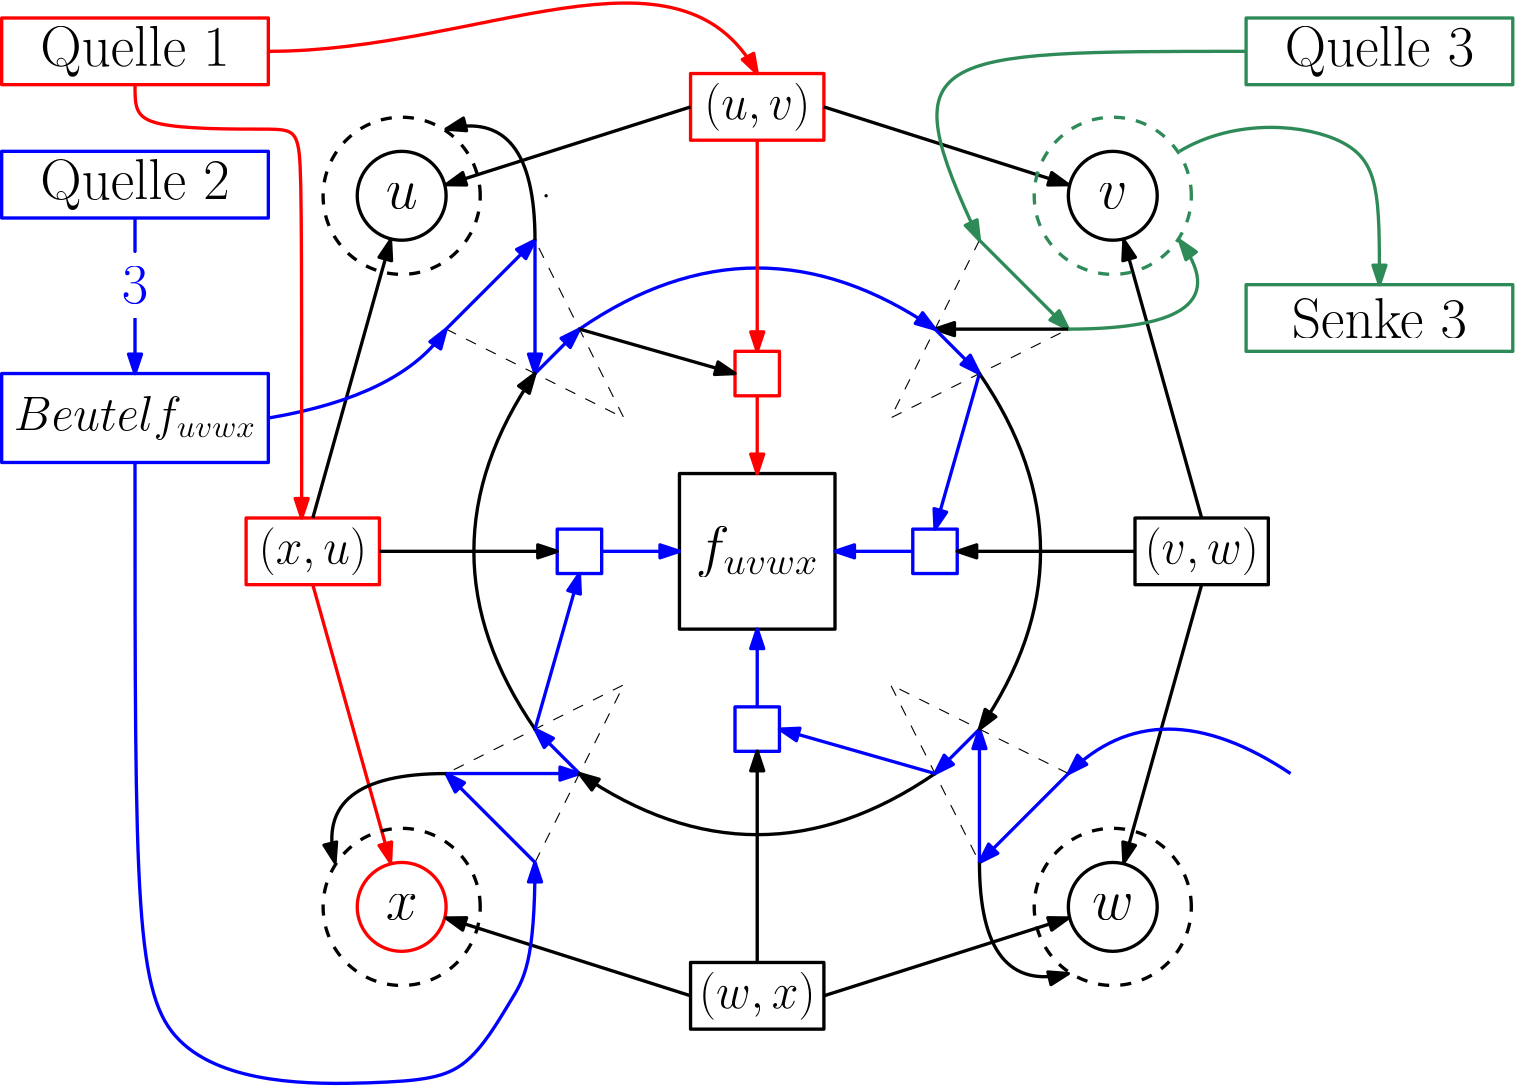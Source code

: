 <?xml version="1.0"?>
<!DOCTYPE ipe SYSTEM "ipe.dtd">
<ipe version="70206" creator="Ipe 7.2.7">
<info created="D:20190527180651" modified="D:20190527195641"/>
<ipestyle name="basic">
<symbol name="arrow/arc(spx)">
<path stroke="sym-stroke" fill="sym-stroke" pen="sym-pen">
0 0 m
-1 0.333 l
-1 -0.333 l
h
</path>
</symbol>
<symbol name="arrow/farc(spx)">
<path stroke="sym-stroke" fill="white" pen="sym-pen">
0 0 m
-1 0.333 l
-1 -0.333 l
h
</path>
</symbol>
<symbol name="arrow/ptarc(spx)">
<path stroke="sym-stroke" fill="sym-stroke" pen="sym-pen">
0 0 m
-1 0.333 l
-0.8 0 l
-1 -0.333 l
h
</path>
</symbol>
<symbol name="arrow/fptarc(spx)">
<path stroke="sym-stroke" fill="white" pen="sym-pen">
0 0 m
-1 0.333 l
-0.8 0 l
-1 -0.333 l
h
</path>
</symbol>
<symbol name="mark/circle(sx)" transformations="translations">
<path fill="sym-stroke">
0.6 0 0 0.6 0 0 e
0.4 0 0 0.4 0 0 e
</path>
</symbol>
<symbol name="mark/disk(sx)" transformations="translations">
<path fill="sym-stroke">
0.6 0 0 0.6 0 0 e
</path>
</symbol>
<symbol name="mark/fdisk(sfx)" transformations="translations">
<group>
<path fill="sym-fill">
0.5 0 0 0.5 0 0 e
</path>
<path fill="sym-stroke" fillrule="eofill">
0.6 0 0 0.6 0 0 e
0.4 0 0 0.4 0 0 e
</path>
</group>
</symbol>
<symbol name="mark/box(sx)" transformations="translations">
<path fill="sym-stroke" fillrule="eofill">
-0.6 -0.6 m
0.6 -0.6 l
0.6 0.6 l
-0.6 0.6 l
h
-0.4 -0.4 m
0.4 -0.4 l
0.4 0.4 l
-0.4 0.4 l
h
</path>
</symbol>
<symbol name="mark/square(sx)" transformations="translations">
<path fill="sym-stroke">
-0.6 -0.6 m
0.6 -0.6 l
0.6 0.6 l
-0.6 0.6 l
h
</path>
</symbol>
<symbol name="mark/fsquare(sfx)" transformations="translations">
<group>
<path fill="sym-fill">
-0.5 -0.5 m
0.5 -0.5 l
0.5 0.5 l
-0.5 0.5 l
h
</path>
<path fill="sym-stroke" fillrule="eofill">
-0.6 -0.6 m
0.6 -0.6 l
0.6 0.6 l
-0.6 0.6 l
h
-0.4 -0.4 m
0.4 -0.4 l
0.4 0.4 l
-0.4 0.4 l
h
</path>
</group>
</symbol>
<symbol name="mark/cross(sx)" transformations="translations">
<group>
<path fill="sym-stroke">
-0.43 -0.57 m
0.57 0.43 l
0.43 0.57 l
-0.57 -0.43 l
h
</path>
<path fill="sym-stroke">
-0.43 0.57 m
0.57 -0.43 l
0.43 -0.57 l
-0.57 0.43 l
h
</path>
</group>
</symbol>
<symbol name="arrow/fnormal(spx)">
<path stroke="sym-stroke" fill="white" pen="sym-pen">
0 0 m
-1 0.333 l
-1 -0.333 l
h
</path>
</symbol>
<symbol name="arrow/pointed(spx)">
<path stroke="sym-stroke" fill="sym-stroke" pen="sym-pen">
0 0 m
-1 0.333 l
-0.8 0 l
-1 -0.333 l
h
</path>
</symbol>
<symbol name="arrow/fpointed(spx)">
<path stroke="sym-stroke" fill="white" pen="sym-pen">
0 0 m
-1 0.333 l
-0.8 0 l
-1 -0.333 l
h
</path>
</symbol>
<symbol name="arrow/linear(spx)">
<path stroke="sym-stroke" pen="sym-pen">
-1 0.333 m
0 0 l
-1 -0.333 l
</path>
</symbol>
<symbol name="arrow/fdouble(spx)">
<path stroke="sym-stroke" fill="white" pen="sym-pen">
0 0 m
-1 0.333 l
-1 -0.333 l
h
-1 0 m
-2 0.333 l
-2 -0.333 l
h
</path>
</symbol>
<symbol name="arrow/double(spx)">
<path stroke="sym-stroke" fill="sym-stroke" pen="sym-pen">
0 0 m
-1 0.333 l
-1 -0.333 l
h
-1 0 m
-2 0.333 l
-2 -0.333 l
h
</path>
</symbol>
<pen name="heavier" value="0.8"/>
<pen name="fat" value="1.2"/>
<pen name="ultrafat" value="2"/>
<symbolsize name="large" value="5"/>
<symbolsize name="small" value="2"/>
<symbolsize name="tiny" value="1.1"/>
<arrowsize name="large" value="10"/>
<arrowsize name="small" value="5"/>
<arrowsize name="tiny" value="3"/>
<color name="red" value="1 0 0"/>
<color name="green" value="0 1 0"/>
<color name="blue" value="0 0 1"/>
<color name="yellow" value="1 1 0"/>
<color name="orange" value="1 0.647 0"/>
<color name="gold" value="1 0.843 0"/>
<color name="purple" value="0.627 0.125 0.941"/>
<color name="gray" value="0.745"/>
<color name="brown" value="0.647 0.165 0.165"/>
<color name="navy" value="0 0 0.502"/>
<color name="pink" value="1 0.753 0.796"/>
<color name="seagreen" value="0.18 0.545 0.341"/>
<color name="turquoise" value="0.251 0.878 0.816"/>
<color name="violet" value="0.933 0.51 0.933"/>
<color name="darkblue" value="0 0 0.545"/>
<color name="darkcyan" value="0 0.545 0.545"/>
<color name="darkgray" value="0.663"/>
<color name="darkgreen" value="0 0.392 0"/>
<color name="darkmagenta" value="0.545 0 0.545"/>
<color name="darkorange" value="1 0.549 0"/>
<color name="darkred" value="0.545 0 0"/>
<color name="lightblue" value="0.678 0.847 0.902"/>
<color name="lightcyan" value="0.878 1 1"/>
<color name="lightgray" value="0.827"/>
<color name="lightgreen" value="0.565 0.933 0.565"/>
<color name="lightyellow" value="1 1 0.878"/>
<dashstyle name="dashed" value="[4] 0"/>
<dashstyle name="dotted" value="[1 3] 0"/>
<dashstyle name="dash dotted" value="[4 2 1 2] 0"/>
<dashstyle name="dash dot dotted" value="[4 2 1 2 1 2] 0"/>
<textsize name="large" value="\large"/>
<textsize name="Large" value="\Large"/>
<textsize name="LARGE" value="\LARGE"/>
<textsize name="huge" value="\huge"/>
<textsize name="Huge" value="\Huge"/>
<textsize name="small" value="\small"/>
<textsize name="footnote" value="\footnotesize"/>
<textsize name="tiny" value="\tiny"/>
<textstyle name="center" begin="\begin{center}" end="\end{center}"/>
<textstyle name="itemize" begin="\begin{itemize}" end="\end{itemize}"/>
<textstyle name="item" begin="\begin{itemize}\item{}" end="\end{itemize}"/>
<gridsize name="4 pts" value="4"/>
<gridsize name="8 pts (~3 mm)" value="8"/>
<gridsize name="16 pts (~6 mm)" value="16"/>
<gridsize name="32 pts (~12 mm)" value="32"/>
<gridsize name="10 pts (~3.5 mm)" value="10"/>
<gridsize name="20 pts (~7 mm)" value="20"/>
<gridsize name="14 pts (~5 mm)" value="14"/>
<gridsize name="28 pts (~10 mm)" value="28"/>
<gridsize name="56 pts (~20 mm)" value="56"/>
<anglesize name="90 deg" value="90"/>
<anglesize name="60 deg" value="60"/>
<anglesize name="45 deg" value="45"/>
<anglesize name="30 deg" value="30"/>
<anglesize name="22.5 deg" value="22.5"/>
<opacity name="10%" value="0.1"/>
<opacity name="30%" value="0.3"/>
<opacity name="50%" value="0.5"/>
<opacity name="75%" value="0.75"/>
<tiling name="falling" angle="-60" step="4" width="1"/>
<tiling name="rising" angle="30" step="4" width="1"/>
</ipestyle>
<page>
<layer name="alpha"/>
<view layers="alpha" active="alpha"/>
<text layer="alpha" matrix="1 0 0 1 -32 100" transformations="translations" pos="96 672" stroke="black" type="label" width="68.253" height="14.348" depth="4.02" halign="center" valign="center" size="huge">Quelle 2</text>
<text matrix="1 0 0 1 416 164" transformations="translations" pos="96 656" stroke="black" type="label" width="68.253" height="14.348" depth="4.02" halign="center" valign="center" size="huge">Quelle 3</text>
<text matrix="1 0 0 1 -16 68" transformations="translations" pos="528 656" stroke="black" type="label" width="63.095" height="14.349" depth="0" halign="center" valign="center" size="huge">Senke 3</text>
<path matrix="1 0 0 1 -32 84" stroke="blue" pen="fat">
48 700 m
48 676 l
144 676 l
144 700 l
h
</path>
<path matrix="1 0 0 1 416 164" stroke="seagreen" pen="fat">
48 668 m
48 644 l
144 644 l
144 668 l
h
</path>
<path matrix="1 0 0 1 -16 68" stroke="seagreen" pen="fat">
480 668 m
480 644 l
576 644 l
576 668 l
h
</path>
<text matrix="1 0 0 1 -32 148" transformations="translations" pos="96 672" stroke="black" type="label" width="68.253" height="14.348" depth="4.02" halign="center" valign="center" size="huge">Quelle 1</text>
<path matrix="1 0 0 1 -32 132" stroke="red" pen="fat">
48 700 m
48 676 l
144 676 l
144 700 l
h
</path>
<text transformations="translations" pos="288 800" stroke="black" type="label" width="38.106" height="12.896" depth="4.29" halign="center" valign="center" size="LARGE" style="math">(u,v)</text>
<text transformations="translations" pos="448 640" stroke="black" type="label" width="41.025" height="12.896" depth="4.29" halign="center" valign="center" size="LARGE" style="math">(v,w)</text>
<text transformations="translations" pos="288 480" stroke="black" type="label" width="41.837" height="12.896" depth="4.29" halign="center" valign="center" size="LARGE" style="math">(w,x)</text>
<text transformations="translations" pos="128 640" stroke="black" type="label" width="38.918" height="12.896" depth="4.29" halign="center" valign="center" size="LARGE" style="math">(x,u)</text>
<text transformations="translations" pos="160 768" stroke="black" type="label" width="11.515" height="8.896" depth="0" halign="center" valign="center" size="huge" style="math">u</text>
<text transformations="translations" pos="160 512" stroke="black" type="label" width="11.497" height="8.896" depth="0" halign="center" valign="center" size="huge" style="math">x</text>
<text transformations="translations" pos="416 512" stroke="black" type="label" width="15.018" height="8.896" depth="0" halign="center" valign="center" size="huge" style="math">w</text>
<text transformations="translations" pos="416 768" stroke="black" type="label" width="10.522" height="8.896" depth="0" halign="center" valign="center" size="huge" style="math">v</text>
<text transformations="translations" pos="288 640" stroke="black" type="label" width="44.181" height="14.347" depth="4.02" halign="center" valign="center" size="huge" style="math">f_{uvwx}</text>
<path stroke="black" pen="fat">
16 0 0 16 160 768 e
</path>
<path stroke="black" pen="fat">
16 0 0 16 416 768 e
</path>
<path stroke="black" pen="fat">
16 0 0 16 416 512 e
</path>
<path stroke="red" pen="fat">
16 0 0 16 160 512 e
</path>
<path stroke="red" pen="fat">
264 812 m
264 788 l
312 788 l
312 812 l
h
</path>
<path stroke="red" pen="fat">
104 652 m
104 628 l
152 628 l
152 652 l
h
</path>
<path stroke="black" pen="fat">
264 492 m
264 468 l
312 468 l
312 492 l
h
</path>
<path stroke="black" pen="fat">
424 652 m
424 628 l
472 628 l
472 652 l
h
</path>
<path stroke="black" pen="fat">
316 612 m
316 668 l
260 668 l
260 612 l
h
</path>
<path stroke="blue" pen="fat">
216 648 m
216 632 l
232 632 l
232 648 l
h
</path>
<path stroke="red" pen="fat">
280 712 m
280 696 l
296 696 l
296 712 l
h
</path>
<path stroke="blue" pen="fat">
344 648 m
344 632 l
360 632 l
360 648 l
h
</path>
<path stroke="blue" pen="fat">
280 584 m
280 568 l
296 568 l
296 584 l
h
</path>
<path stroke="blue" pen="fat" arrow="normal/normal">
232 640 m
260 640 l
</path>
<path stroke="red" pen="fat" arrow="normal/normal">
288 696 m
288 668 l
</path>
<path stroke="blue" pen="fat" arrow="normal/normal">
344 640 m
316 640 l
</path>
<path stroke="blue" pen="fat" arrow="normal/normal">
288 584 m
288 612 l
</path>
<path stroke="black" pen="fat" arrow="normal/normal">
152 640 m
216 640 l
</path>
<path stroke="black" pen="fat" arrow="normal/normal">
424 640 m
360 640 l
</path>
<path stroke="black" pen="fat" arrow="normal/normal">
288 492 m
288 568 l
288 492 l
288 568 l
</path>
<path stroke="black" pen="fat" arrow="normal/normal">
128 652 m
156 752 l
</path>
<path stroke="black" pen="fat" arrow="normal/normal">
264 800 m
176 772 l
</path>
<path stroke="black" pen="fat" arrow="normal/normal">
312 800 m
400 772 l
</path>
<path stroke="black" pen="fat" arrow="normal/normal">
448 628 m
420 528 l
</path>
<path stroke="black" pen="fat" arrow="normal/normal">
312 480 m
400 508 l
</path>
<path stroke="black" pen="fat" arrow="normal/normal">
264 480 m
176 508 l
</path>
<path stroke="red" pen="fat" arrow="normal/normal">
128 628 m
156 528 l
</path>
<path stroke="black" pen="fat" arrow="normal/normal">
448 652 m
420 752 l
</path>
<path stroke="blue" pen="fat" arrow="normal/normal">
208 528 m
176 560 l
</path>
<path stroke="blue" pen="fat" arrow="normal/normal">
176 560 m
224 560 l
</path>
<path stroke="blue" pen="fat" arrow="normal/normal">
224 560 m
208 576 l
</path>
<path stroke="black" dash="dashed">
208 528 m
240 592 l
176 560 l
176 560 l
</path>
<path stroke="blue" pen="fat" arrow="normal/normal">
176 720 m
208 752 l
</path>
<path stroke="blue" pen="fat" arrow="normal/normal">
208 752 m
208 704 l
</path>
<path stroke="blue" pen="fat" arrow="normal/normal">
208 704 m
224 720 l
</path>
<path stroke="black" dash="dashed">
176 720 m
240 688 l
208 752 l
208 752 l
</path>
<path stroke="seagreen" pen="fat" arrow="normal/normal">
368 752 m
400 720 l
</path>
<path stroke="black" pen="fat" arrow="normal/normal">
400 720 m
352 720 l
</path>
<path stroke="blue" pen="fat" arrow="normal/normal">
352 720 m
368 704 l
</path>
<path stroke="black" dash="dashed">
368 752 m
336 688 l
400 720 l
</path>
<path stroke="blue" pen="fat" arrow="normal/normal">
400 560 m
368 528 l
</path>
<path stroke="blue" pen="fat" arrow="normal/normal">
368 528 m
368 576 l
</path>
<path stroke="blue" pen="fat" arrow="normal/normal">
368 576 m
352 560 l
</path>
<path stroke="black" dash="dashed">
400 560 m
336 592 l
368 528 l
</path>
<path stroke="blue" pen="fat" arrow="normal/normal">
224 720 m
288 764
352 720 c
</path>
<path stroke="black" pen="fat" arrow="normal/normal">
368 704 m
412 640
368 576 c
</path>
<path stroke="black" pen="fat" arrow="normal/normal">
352 560 m
288 516
224 560 c
</path>
<path stroke="black" pen="fat" arrow="normal/normal">
208 576 m
164 640
208 704 c
</path>
<path stroke="blue" pen="fat" arrow="normal/normal">
368 704 m
352 648 l
</path>
<path stroke="blue" pen="fat" arrow="normal/normal">
352 560 m
296 576 l
</path>
<path stroke="blue" pen="fat" arrow="normal/normal">
208 576 m
224 632 l
</path>
<path stroke="black" pen="fat" arrow="normal/normal">
224 720 m
280 704 l
</path>
<path stroke="black" dash="dashed" pen="fat">
28.2843 0 0 28.2843 160 768 e
</path>
<path matrix="1 0 0 1 256 0" stroke="seagreen" dash="dashed" pen="fat">
28.2843 0 0 28.2843 160 768 e
</path>
<path matrix="1 0 0 1 256 -256" stroke="black" dash="dashed" pen="fat">
28.2843 0 0 28.2843 160 768 e
</path>
<path matrix="1 0 0 1 0 -256" stroke="black" dash="dashed" pen="fat">
28.2843 0 0 28.2843 160 768 e
</path>
<path stroke="black" pen="fat" cap="1">
212 768 m
212 768 l
</path>
<path stroke="seagreen" pen="fat" arrow="normal/normal">
400 720 m
464 720
440 752 c
</path>
<path stroke="black" pen="fat" arrow="normal/normal">
208 752 m
208 800
176 792 c
</path>
<path stroke="black" pen="fat" arrow="normal/normal">
368 528 m
368 480
400 488 c
</path>
<path stroke="black" pen="fat" arrow="normal/normal">
176 560 m
128 560
136 528 c
</path>
<path stroke="red" pen="fat" arrow="normal/normal">
112 820 m
188 820
260 864
288 812 c
</path>
<path stroke="red" pen="fat" arrow="normal/normal">
288 788 m
288 712 l
</path>
<text transformations="translations" pos="64 688" stroke="black" type="label" width="87.28" height="11.953" depth="3.35" halign="center" valign="center" size="LARGE" style="math">Beutel f_{uvwx}</text>
<path stroke="blue" pen="fat">
16 704 m
16 672 l
112 672 l
112 704 l
h
</path>
<path stroke="blue" pen="fat" arrow="normal/normal">
112 688 m
160 696
176 720 c
</path>
<text transformations="translations" pos="64 736" stroke="blue" type="label" width="9.476" height="13.319" depth="0" halign="center" valign="center" size="huge" style="math">3</text>
<path stroke="blue" pen="fat">
64 760 m
64 748 l
64 760 l
</path>
<path stroke="blue" pen="fat" arrow="normal/normal">
64 724 m
64 704 l
</path>
<path stroke="seagreen" pen="fat" arrow="normal/normal">
464 820 m
348 820
336 820
368 752 c
</path>
<path stroke="blue" pen="fat" arrow="normal/normal">
64 672 m
64 512
64 448
160 448
184 452
200 480
208 492
208 528 c
</path>
<path stroke="blue" pen="fat" arrow="normal/normal">
480 560 m
432 592
400 560 c
</path>
<path stroke="red" pen="fat" arrow="normal/normal">
64 808 m
64 800
64 792
116 792
124 792
124 768
124 652 c
</path>
<path stroke="seagreen" pen="fat" arrow="normal/normal">
440 784 m
460 796
512 792
512 768
512 736 c
</path>
</page>
</ipe>
